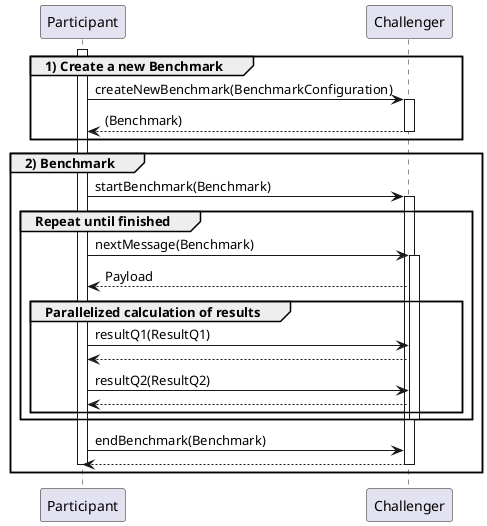 @startuml
activate Participant


group 1) Create a new Benchmark
Challenger <- Participant: createNewBenchmark(BenchmarkConfiguration)
activate Challenger
Challenger --> Participant: (Benchmark)
deactivate Challenger
end

group 2) Benchmark
Challenger <- Participant: startBenchmark(Benchmark)
activate Challenger


group Repeat until finished
Challenger <- Participant: nextMessage(Benchmark)
activate Challenger
Challenger --> Participant: Payload

group Parallelized calculation of results
Challenger <- Participant: resultQ1(ResultQ1)
Challenger --> Participant:
Challenger <- Participant: resultQ2(ResultQ2)
Challenger --> Participant:
end

deactivate Challenger
end



Challenger <- Participant: endBenchmark(Benchmark)
Challenger --> Participant:

deactivate Challenger
deactivate Participant
end


@enduml
